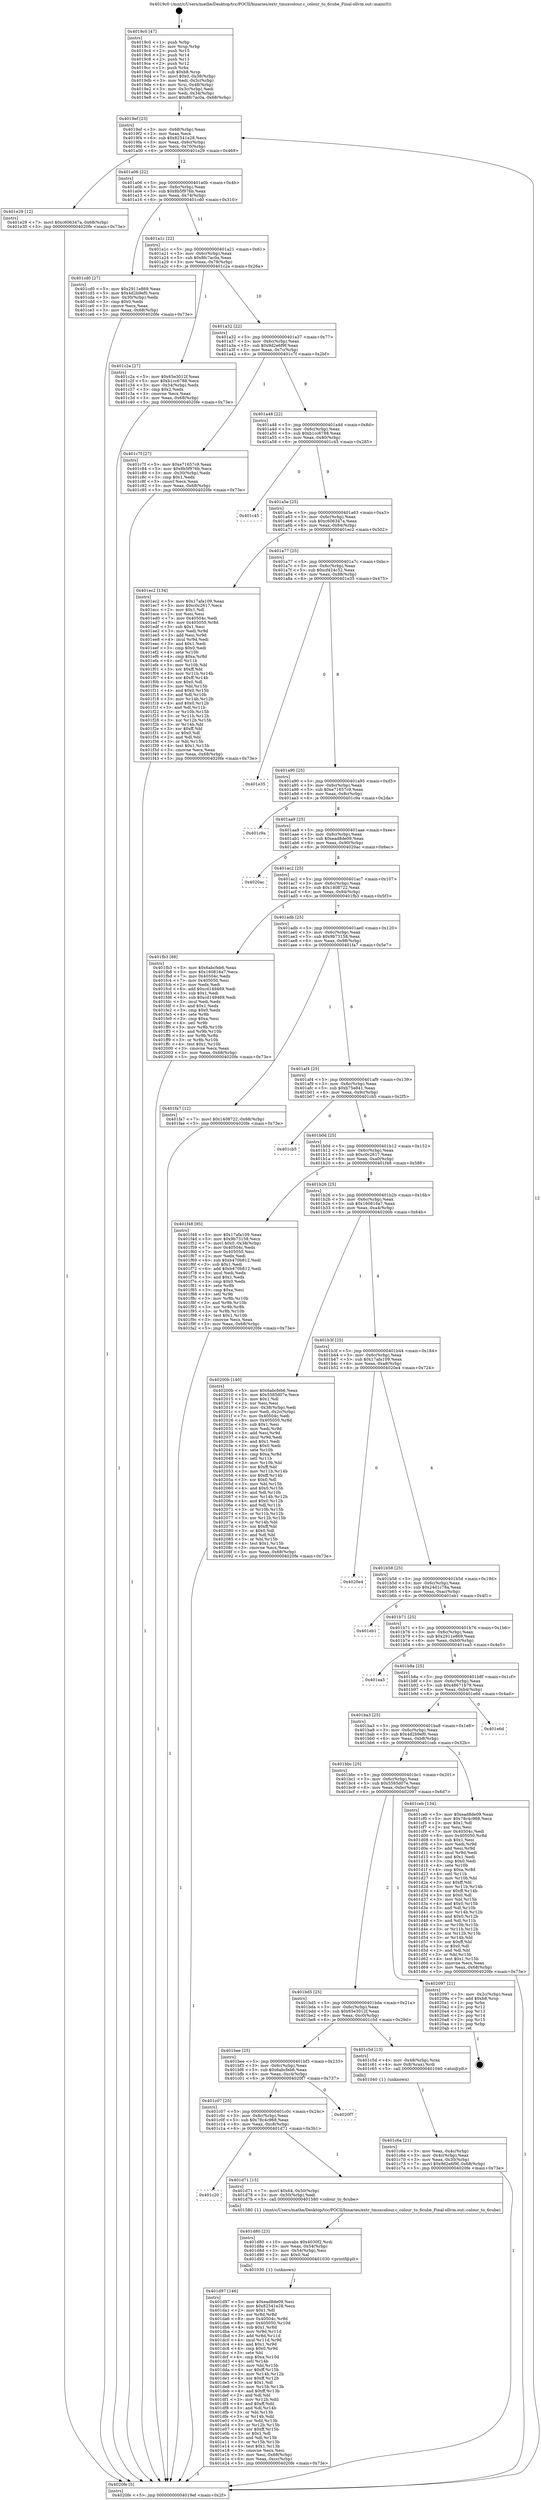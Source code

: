 digraph "0x4019c0" {
  label = "0x4019c0 (/mnt/c/Users/mathe/Desktop/tcc/POCII/binaries/extr_tmuxcolour.c_colour_to_6cube_Final-ollvm.out::main(0))"
  labelloc = "t"
  node[shape=record]

  Entry [label="",width=0.3,height=0.3,shape=circle,fillcolor=black,style=filled]
  "0x4019ef" [label="{
     0x4019ef [23]\l
     | [instrs]\l
     &nbsp;&nbsp;0x4019ef \<+3\>: mov -0x68(%rbp),%eax\l
     &nbsp;&nbsp;0x4019f2 \<+2\>: mov %eax,%ecx\l
     &nbsp;&nbsp;0x4019f4 \<+6\>: sub $0x82541e28,%ecx\l
     &nbsp;&nbsp;0x4019fa \<+3\>: mov %eax,-0x6c(%rbp)\l
     &nbsp;&nbsp;0x4019fd \<+3\>: mov %ecx,-0x70(%rbp)\l
     &nbsp;&nbsp;0x401a00 \<+6\>: je 0000000000401e29 \<main+0x469\>\l
  }"]
  "0x401e29" [label="{
     0x401e29 [12]\l
     | [instrs]\l
     &nbsp;&nbsp;0x401e29 \<+7\>: movl $0xc606347a,-0x68(%rbp)\l
     &nbsp;&nbsp;0x401e30 \<+5\>: jmp 00000000004020fe \<main+0x73e\>\l
  }"]
  "0x401a06" [label="{
     0x401a06 [22]\l
     | [instrs]\l
     &nbsp;&nbsp;0x401a06 \<+5\>: jmp 0000000000401a0b \<main+0x4b\>\l
     &nbsp;&nbsp;0x401a0b \<+3\>: mov -0x6c(%rbp),%eax\l
     &nbsp;&nbsp;0x401a0e \<+5\>: sub $0x8b5f976b,%eax\l
     &nbsp;&nbsp;0x401a13 \<+3\>: mov %eax,-0x74(%rbp)\l
     &nbsp;&nbsp;0x401a16 \<+6\>: je 0000000000401cd0 \<main+0x310\>\l
  }"]
  Exit [label="",width=0.3,height=0.3,shape=circle,fillcolor=black,style=filled,peripheries=2]
  "0x401cd0" [label="{
     0x401cd0 [27]\l
     | [instrs]\l
     &nbsp;&nbsp;0x401cd0 \<+5\>: mov $0x2911e869,%eax\l
     &nbsp;&nbsp;0x401cd5 \<+5\>: mov $0x4d2b9ef0,%ecx\l
     &nbsp;&nbsp;0x401cda \<+3\>: mov -0x30(%rbp),%edx\l
     &nbsp;&nbsp;0x401cdd \<+3\>: cmp $0x0,%edx\l
     &nbsp;&nbsp;0x401ce0 \<+3\>: cmove %ecx,%eax\l
     &nbsp;&nbsp;0x401ce3 \<+3\>: mov %eax,-0x68(%rbp)\l
     &nbsp;&nbsp;0x401ce6 \<+5\>: jmp 00000000004020fe \<main+0x73e\>\l
  }"]
  "0x401a1c" [label="{
     0x401a1c [22]\l
     | [instrs]\l
     &nbsp;&nbsp;0x401a1c \<+5\>: jmp 0000000000401a21 \<main+0x61\>\l
     &nbsp;&nbsp;0x401a21 \<+3\>: mov -0x6c(%rbp),%eax\l
     &nbsp;&nbsp;0x401a24 \<+5\>: sub $0x8fc7ac0a,%eax\l
     &nbsp;&nbsp;0x401a29 \<+3\>: mov %eax,-0x78(%rbp)\l
     &nbsp;&nbsp;0x401a2c \<+6\>: je 0000000000401c2a \<main+0x26a\>\l
  }"]
  "0x401d97" [label="{
     0x401d97 [146]\l
     | [instrs]\l
     &nbsp;&nbsp;0x401d97 \<+5\>: mov $0xead8de09,%esi\l
     &nbsp;&nbsp;0x401d9c \<+5\>: mov $0x82541e28,%ecx\l
     &nbsp;&nbsp;0x401da1 \<+2\>: mov $0x1,%dl\l
     &nbsp;&nbsp;0x401da3 \<+3\>: xor %r8d,%r8d\l
     &nbsp;&nbsp;0x401da6 \<+8\>: mov 0x40504c,%r9d\l
     &nbsp;&nbsp;0x401dae \<+8\>: mov 0x405050,%r10d\l
     &nbsp;&nbsp;0x401db6 \<+4\>: sub $0x1,%r8d\l
     &nbsp;&nbsp;0x401dba \<+3\>: mov %r9d,%r11d\l
     &nbsp;&nbsp;0x401dbd \<+3\>: add %r8d,%r11d\l
     &nbsp;&nbsp;0x401dc0 \<+4\>: imul %r11d,%r9d\l
     &nbsp;&nbsp;0x401dc4 \<+4\>: and $0x1,%r9d\l
     &nbsp;&nbsp;0x401dc8 \<+4\>: cmp $0x0,%r9d\l
     &nbsp;&nbsp;0x401dcc \<+3\>: sete %bl\l
     &nbsp;&nbsp;0x401dcf \<+4\>: cmp $0xa,%r10d\l
     &nbsp;&nbsp;0x401dd3 \<+4\>: setl %r14b\l
     &nbsp;&nbsp;0x401dd7 \<+3\>: mov %bl,%r15b\l
     &nbsp;&nbsp;0x401dda \<+4\>: xor $0xff,%r15b\l
     &nbsp;&nbsp;0x401dde \<+3\>: mov %r14b,%r12b\l
     &nbsp;&nbsp;0x401de1 \<+4\>: xor $0xff,%r12b\l
     &nbsp;&nbsp;0x401de5 \<+3\>: xor $0x1,%dl\l
     &nbsp;&nbsp;0x401de8 \<+3\>: mov %r15b,%r13b\l
     &nbsp;&nbsp;0x401deb \<+4\>: and $0xff,%r13b\l
     &nbsp;&nbsp;0x401def \<+2\>: and %dl,%bl\l
     &nbsp;&nbsp;0x401df1 \<+3\>: mov %r12b,%dil\l
     &nbsp;&nbsp;0x401df4 \<+4\>: and $0xff,%dil\l
     &nbsp;&nbsp;0x401df8 \<+3\>: and %dl,%r14b\l
     &nbsp;&nbsp;0x401dfb \<+3\>: or %bl,%r13b\l
     &nbsp;&nbsp;0x401dfe \<+3\>: or %r14b,%dil\l
     &nbsp;&nbsp;0x401e01 \<+3\>: xor %dil,%r13b\l
     &nbsp;&nbsp;0x401e04 \<+3\>: or %r12b,%r15b\l
     &nbsp;&nbsp;0x401e07 \<+4\>: xor $0xff,%r15b\l
     &nbsp;&nbsp;0x401e0b \<+3\>: or $0x1,%dl\l
     &nbsp;&nbsp;0x401e0e \<+3\>: and %dl,%r15b\l
     &nbsp;&nbsp;0x401e11 \<+3\>: or %r15b,%r13b\l
     &nbsp;&nbsp;0x401e14 \<+4\>: test $0x1,%r13b\l
     &nbsp;&nbsp;0x401e18 \<+3\>: cmovne %ecx,%esi\l
     &nbsp;&nbsp;0x401e1b \<+3\>: mov %esi,-0x68(%rbp)\l
     &nbsp;&nbsp;0x401e1e \<+6\>: mov %eax,-0xcc(%rbp)\l
     &nbsp;&nbsp;0x401e24 \<+5\>: jmp 00000000004020fe \<main+0x73e\>\l
  }"]
  "0x401c2a" [label="{
     0x401c2a [27]\l
     | [instrs]\l
     &nbsp;&nbsp;0x401c2a \<+5\>: mov $0x65e3012f,%eax\l
     &nbsp;&nbsp;0x401c2f \<+5\>: mov $0xb1cc6788,%ecx\l
     &nbsp;&nbsp;0x401c34 \<+3\>: mov -0x34(%rbp),%edx\l
     &nbsp;&nbsp;0x401c37 \<+3\>: cmp $0x2,%edx\l
     &nbsp;&nbsp;0x401c3a \<+3\>: cmovne %ecx,%eax\l
     &nbsp;&nbsp;0x401c3d \<+3\>: mov %eax,-0x68(%rbp)\l
     &nbsp;&nbsp;0x401c40 \<+5\>: jmp 00000000004020fe \<main+0x73e\>\l
  }"]
  "0x401a32" [label="{
     0x401a32 [22]\l
     | [instrs]\l
     &nbsp;&nbsp;0x401a32 \<+5\>: jmp 0000000000401a37 \<main+0x77\>\l
     &nbsp;&nbsp;0x401a37 \<+3\>: mov -0x6c(%rbp),%eax\l
     &nbsp;&nbsp;0x401a3a \<+5\>: sub $0x9d2e6f9f,%eax\l
     &nbsp;&nbsp;0x401a3f \<+3\>: mov %eax,-0x7c(%rbp)\l
     &nbsp;&nbsp;0x401a42 \<+6\>: je 0000000000401c7f \<main+0x2bf\>\l
  }"]
  "0x4020fe" [label="{
     0x4020fe [5]\l
     | [instrs]\l
     &nbsp;&nbsp;0x4020fe \<+5\>: jmp 00000000004019ef \<main+0x2f\>\l
  }"]
  "0x4019c0" [label="{
     0x4019c0 [47]\l
     | [instrs]\l
     &nbsp;&nbsp;0x4019c0 \<+1\>: push %rbp\l
     &nbsp;&nbsp;0x4019c1 \<+3\>: mov %rsp,%rbp\l
     &nbsp;&nbsp;0x4019c4 \<+2\>: push %r15\l
     &nbsp;&nbsp;0x4019c6 \<+2\>: push %r14\l
     &nbsp;&nbsp;0x4019c8 \<+2\>: push %r13\l
     &nbsp;&nbsp;0x4019ca \<+2\>: push %r12\l
     &nbsp;&nbsp;0x4019cc \<+1\>: push %rbx\l
     &nbsp;&nbsp;0x4019cd \<+7\>: sub $0xb8,%rsp\l
     &nbsp;&nbsp;0x4019d4 \<+7\>: movl $0x0,-0x38(%rbp)\l
     &nbsp;&nbsp;0x4019db \<+3\>: mov %edi,-0x3c(%rbp)\l
     &nbsp;&nbsp;0x4019de \<+4\>: mov %rsi,-0x48(%rbp)\l
     &nbsp;&nbsp;0x4019e2 \<+3\>: mov -0x3c(%rbp),%edi\l
     &nbsp;&nbsp;0x4019e5 \<+3\>: mov %edi,-0x34(%rbp)\l
     &nbsp;&nbsp;0x4019e8 \<+7\>: movl $0x8fc7ac0a,-0x68(%rbp)\l
  }"]
  "0x401d80" [label="{
     0x401d80 [23]\l
     | [instrs]\l
     &nbsp;&nbsp;0x401d80 \<+10\>: movabs $0x4030f2,%rdi\l
     &nbsp;&nbsp;0x401d8a \<+3\>: mov %eax,-0x54(%rbp)\l
     &nbsp;&nbsp;0x401d8d \<+3\>: mov -0x54(%rbp),%esi\l
     &nbsp;&nbsp;0x401d90 \<+2\>: mov $0x0,%al\l
     &nbsp;&nbsp;0x401d92 \<+5\>: call 0000000000401030 \<printf@plt\>\l
     | [calls]\l
     &nbsp;&nbsp;0x401030 \{1\} (unknown)\l
  }"]
  "0x401c7f" [label="{
     0x401c7f [27]\l
     | [instrs]\l
     &nbsp;&nbsp;0x401c7f \<+5\>: mov $0xe71657c9,%eax\l
     &nbsp;&nbsp;0x401c84 \<+5\>: mov $0x8b5f976b,%ecx\l
     &nbsp;&nbsp;0x401c89 \<+3\>: mov -0x30(%rbp),%edx\l
     &nbsp;&nbsp;0x401c8c \<+3\>: cmp $0x1,%edx\l
     &nbsp;&nbsp;0x401c8f \<+3\>: cmovl %ecx,%eax\l
     &nbsp;&nbsp;0x401c92 \<+3\>: mov %eax,-0x68(%rbp)\l
     &nbsp;&nbsp;0x401c95 \<+5\>: jmp 00000000004020fe \<main+0x73e\>\l
  }"]
  "0x401a48" [label="{
     0x401a48 [22]\l
     | [instrs]\l
     &nbsp;&nbsp;0x401a48 \<+5\>: jmp 0000000000401a4d \<main+0x8d\>\l
     &nbsp;&nbsp;0x401a4d \<+3\>: mov -0x6c(%rbp),%eax\l
     &nbsp;&nbsp;0x401a50 \<+5\>: sub $0xb1cc6788,%eax\l
     &nbsp;&nbsp;0x401a55 \<+3\>: mov %eax,-0x80(%rbp)\l
     &nbsp;&nbsp;0x401a58 \<+6\>: je 0000000000401c45 \<main+0x285\>\l
  }"]
  "0x401c20" [label="{
     0x401c20\l
  }", style=dashed]
  "0x401c45" [label="{
     0x401c45\l
  }", style=dashed]
  "0x401a5e" [label="{
     0x401a5e [25]\l
     | [instrs]\l
     &nbsp;&nbsp;0x401a5e \<+5\>: jmp 0000000000401a63 \<main+0xa3\>\l
     &nbsp;&nbsp;0x401a63 \<+3\>: mov -0x6c(%rbp),%eax\l
     &nbsp;&nbsp;0x401a66 \<+5\>: sub $0xc606347a,%eax\l
     &nbsp;&nbsp;0x401a6b \<+6\>: mov %eax,-0x84(%rbp)\l
     &nbsp;&nbsp;0x401a71 \<+6\>: je 0000000000401ec2 \<main+0x502\>\l
  }"]
  "0x401d71" [label="{
     0x401d71 [15]\l
     | [instrs]\l
     &nbsp;&nbsp;0x401d71 \<+7\>: movl $0x64,-0x50(%rbp)\l
     &nbsp;&nbsp;0x401d78 \<+3\>: mov -0x50(%rbp),%edi\l
     &nbsp;&nbsp;0x401d7b \<+5\>: call 0000000000401580 \<colour_to_6cube\>\l
     | [calls]\l
     &nbsp;&nbsp;0x401580 \{1\} (/mnt/c/Users/mathe/Desktop/tcc/POCII/binaries/extr_tmuxcolour.c_colour_to_6cube_Final-ollvm.out::colour_to_6cube)\l
  }"]
  "0x401ec2" [label="{
     0x401ec2 [134]\l
     | [instrs]\l
     &nbsp;&nbsp;0x401ec2 \<+5\>: mov $0x17afa109,%eax\l
     &nbsp;&nbsp;0x401ec7 \<+5\>: mov $0xc0c2617,%ecx\l
     &nbsp;&nbsp;0x401ecc \<+2\>: mov $0x1,%dl\l
     &nbsp;&nbsp;0x401ece \<+2\>: xor %esi,%esi\l
     &nbsp;&nbsp;0x401ed0 \<+7\>: mov 0x40504c,%edi\l
     &nbsp;&nbsp;0x401ed7 \<+8\>: mov 0x405050,%r8d\l
     &nbsp;&nbsp;0x401edf \<+3\>: sub $0x1,%esi\l
     &nbsp;&nbsp;0x401ee2 \<+3\>: mov %edi,%r9d\l
     &nbsp;&nbsp;0x401ee5 \<+3\>: add %esi,%r9d\l
     &nbsp;&nbsp;0x401ee8 \<+4\>: imul %r9d,%edi\l
     &nbsp;&nbsp;0x401eec \<+3\>: and $0x1,%edi\l
     &nbsp;&nbsp;0x401eef \<+3\>: cmp $0x0,%edi\l
     &nbsp;&nbsp;0x401ef2 \<+4\>: sete %r10b\l
     &nbsp;&nbsp;0x401ef6 \<+4\>: cmp $0xa,%r8d\l
     &nbsp;&nbsp;0x401efa \<+4\>: setl %r11b\l
     &nbsp;&nbsp;0x401efe \<+3\>: mov %r10b,%bl\l
     &nbsp;&nbsp;0x401f01 \<+3\>: xor $0xff,%bl\l
     &nbsp;&nbsp;0x401f04 \<+3\>: mov %r11b,%r14b\l
     &nbsp;&nbsp;0x401f07 \<+4\>: xor $0xff,%r14b\l
     &nbsp;&nbsp;0x401f0b \<+3\>: xor $0x0,%dl\l
     &nbsp;&nbsp;0x401f0e \<+3\>: mov %bl,%r15b\l
     &nbsp;&nbsp;0x401f11 \<+4\>: and $0x0,%r15b\l
     &nbsp;&nbsp;0x401f15 \<+3\>: and %dl,%r10b\l
     &nbsp;&nbsp;0x401f18 \<+3\>: mov %r14b,%r12b\l
     &nbsp;&nbsp;0x401f1b \<+4\>: and $0x0,%r12b\l
     &nbsp;&nbsp;0x401f1f \<+3\>: and %dl,%r11b\l
     &nbsp;&nbsp;0x401f22 \<+3\>: or %r10b,%r15b\l
     &nbsp;&nbsp;0x401f25 \<+3\>: or %r11b,%r12b\l
     &nbsp;&nbsp;0x401f28 \<+3\>: xor %r12b,%r15b\l
     &nbsp;&nbsp;0x401f2b \<+3\>: or %r14b,%bl\l
     &nbsp;&nbsp;0x401f2e \<+3\>: xor $0xff,%bl\l
     &nbsp;&nbsp;0x401f31 \<+3\>: or $0x0,%dl\l
     &nbsp;&nbsp;0x401f34 \<+2\>: and %dl,%bl\l
     &nbsp;&nbsp;0x401f36 \<+3\>: or %bl,%r15b\l
     &nbsp;&nbsp;0x401f39 \<+4\>: test $0x1,%r15b\l
     &nbsp;&nbsp;0x401f3d \<+3\>: cmovne %ecx,%eax\l
     &nbsp;&nbsp;0x401f40 \<+3\>: mov %eax,-0x68(%rbp)\l
     &nbsp;&nbsp;0x401f43 \<+5\>: jmp 00000000004020fe \<main+0x73e\>\l
  }"]
  "0x401a77" [label="{
     0x401a77 [25]\l
     | [instrs]\l
     &nbsp;&nbsp;0x401a77 \<+5\>: jmp 0000000000401a7c \<main+0xbc\>\l
     &nbsp;&nbsp;0x401a7c \<+3\>: mov -0x6c(%rbp),%eax\l
     &nbsp;&nbsp;0x401a7f \<+5\>: sub $0xcf424c52,%eax\l
     &nbsp;&nbsp;0x401a84 \<+6\>: mov %eax,-0x88(%rbp)\l
     &nbsp;&nbsp;0x401a8a \<+6\>: je 0000000000401e35 \<main+0x475\>\l
  }"]
  "0x401c07" [label="{
     0x401c07 [25]\l
     | [instrs]\l
     &nbsp;&nbsp;0x401c07 \<+5\>: jmp 0000000000401c0c \<main+0x24c\>\l
     &nbsp;&nbsp;0x401c0c \<+3\>: mov -0x6c(%rbp),%eax\l
     &nbsp;&nbsp;0x401c0f \<+5\>: sub $0x78c4c968,%eax\l
     &nbsp;&nbsp;0x401c14 \<+6\>: mov %eax,-0xc8(%rbp)\l
     &nbsp;&nbsp;0x401c1a \<+6\>: je 0000000000401d71 \<main+0x3b1\>\l
  }"]
  "0x401e35" [label="{
     0x401e35\l
  }", style=dashed]
  "0x401a90" [label="{
     0x401a90 [25]\l
     | [instrs]\l
     &nbsp;&nbsp;0x401a90 \<+5\>: jmp 0000000000401a95 \<main+0xd5\>\l
     &nbsp;&nbsp;0x401a95 \<+3\>: mov -0x6c(%rbp),%eax\l
     &nbsp;&nbsp;0x401a98 \<+5\>: sub $0xe71657c9,%eax\l
     &nbsp;&nbsp;0x401a9d \<+6\>: mov %eax,-0x8c(%rbp)\l
     &nbsp;&nbsp;0x401aa3 \<+6\>: je 0000000000401c9a \<main+0x2da\>\l
  }"]
  "0x4020f7" [label="{
     0x4020f7\l
  }", style=dashed]
  "0x401c9a" [label="{
     0x401c9a\l
  }", style=dashed]
  "0x401aa9" [label="{
     0x401aa9 [25]\l
     | [instrs]\l
     &nbsp;&nbsp;0x401aa9 \<+5\>: jmp 0000000000401aae \<main+0xee\>\l
     &nbsp;&nbsp;0x401aae \<+3\>: mov -0x6c(%rbp),%eax\l
     &nbsp;&nbsp;0x401ab1 \<+5\>: sub $0xead8de09,%eax\l
     &nbsp;&nbsp;0x401ab6 \<+6\>: mov %eax,-0x90(%rbp)\l
     &nbsp;&nbsp;0x401abc \<+6\>: je 00000000004020ac \<main+0x6ec\>\l
  }"]
  "0x401c6a" [label="{
     0x401c6a [21]\l
     | [instrs]\l
     &nbsp;&nbsp;0x401c6a \<+3\>: mov %eax,-0x4c(%rbp)\l
     &nbsp;&nbsp;0x401c6d \<+3\>: mov -0x4c(%rbp),%eax\l
     &nbsp;&nbsp;0x401c70 \<+3\>: mov %eax,-0x30(%rbp)\l
     &nbsp;&nbsp;0x401c73 \<+7\>: movl $0x9d2e6f9f,-0x68(%rbp)\l
     &nbsp;&nbsp;0x401c7a \<+5\>: jmp 00000000004020fe \<main+0x73e\>\l
  }"]
  "0x4020ac" [label="{
     0x4020ac\l
  }", style=dashed]
  "0x401ac2" [label="{
     0x401ac2 [25]\l
     | [instrs]\l
     &nbsp;&nbsp;0x401ac2 \<+5\>: jmp 0000000000401ac7 \<main+0x107\>\l
     &nbsp;&nbsp;0x401ac7 \<+3\>: mov -0x6c(%rbp),%eax\l
     &nbsp;&nbsp;0x401aca \<+5\>: sub $0x1408722,%eax\l
     &nbsp;&nbsp;0x401acf \<+6\>: mov %eax,-0x94(%rbp)\l
     &nbsp;&nbsp;0x401ad5 \<+6\>: je 0000000000401fb3 \<main+0x5f3\>\l
  }"]
  "0x401bee" [label="{
     0x401bee [25]\l
     | [instrs]\l
     &nbsp;&nbsp;0x401bee \<+5\>: jmp 0000000000401bf3 \<main+0x233\>\l
     &nbsp;&nbsp;0x401bf3 \<+3\>: mov -0x6c(%rbp),%eax\l
     &nbsp;&nbsp;0x401bf6 \<+5\>: sub $0x6abcfeb6,%eax\l
     &nbsp;&nbsp;0x401bfb \<+6\>: mov %eax,-0xc4(%rbp)\l
     &nbsp;&nbsp;0x401c01 \<+6\>: je 00000000004020f7 \<main+0x737\>\l
  }"]
  "0x401fb3" [label="{
     0x401fb3 [88]\l
     | [instrs]\l
     &nbsp;&nbsp;0x401fb3 \<+5\>: mov $0x6abcfeb6,%eax\l
     &nbsp;&nbsp;0x401fb8 \<+5\>: mov $0x160816a7,%ecx\l
     &nbsp;&nbsp;0x401fbd \<+7\>: mov 0x40504c,%edx\l
     &nbsp;&nbsp;0x401fc4 \<+7\>: mov 0x405050,%esi\l
     &nbsp;&nbsp;0x401fcb \<+2\>: mov %edx,%edi\l
     &nbsp;&nbsp;0x401fcd \<+6\>: add $0xcd149469,%edi\l
     &nbsp;&nbsp;0x401fd3 \<+3\>: sub $0x1,%edi\l
     &nbsp;&nbsp;0x401fd6 \<+6\>: sub $0xcd149469,%edi\l
     &nbsp;&nbsp;0x401fdc \<+3\>: imul %edi,%edx\l
     &nbsp;&nbsp;0x401fdf \<+3\>: and $0x1,%edx\l
     &nbsp;&nbsp;0x401fe2 \<+3\>: cmp $0x0,%edx\l
     &nbsp;&nbsp;0x401fe5 \<+4\>: sete %r8b\l
     &nbsp;&nbsp;0x401fe9 \<+3\>: cmp $0xa,%esi\l
     &nbsp;&nbsp;0x401fec \<+4\>: setl %r9b\l
     &nbsp;&nbsp;0x401ff0 \<+3\>: mov %r8b,%r10b\l
     &nbsp;&nbsp;0x401ff3 \<+3\>: and %r9b,%r10b\l
     &nbsp;&nbsp;0x401ff6 \<+3\>: xor %r9b,%r8b\l
     &nbsp;&nbsp;0x401ff9 \<+3\>: or %r8b,%r10b\l
     &nbsp;&nbsp;0x401ffc \<+4\>: test $0x1,%r10b\l
     &nbsp;&nbsp;0x402000 \<+3\>: cmovne %ecx,%eax\l
     &nbsp;&nbsp;0x402003 \<+3\>: mov %eax,-0x68(%rbp)\l
     &nbsp;&nbsp;0x402006 \<+5\>: jmp 00000000004020fe \<main+0x73e\>\l
  }"]
  "0x401adb" [label="{
     0x401adb [25]\l
     | [instrs]\l
     &nbsp;&nbsp;0x401adb \<+5\>: jmp 0000000000401ae0 \<main+0x120\>\l
     &nbsp;&nbsp;0x401ae0 \<+3\>: mov -0x6c(%rbp),%eax\l
     &nbsp;&nbsp;0x401ae3 \<+5\>: sub $0x9b73158,%eax\l
     &nbsp;&nbsp;0x401ae8 \<+6\>: mov %eax,-0x98(%rbp)\l
     &nbsp;&nbsp;0x401aee \<+6\>: je 0000000000401fa7 \<main+0x5e7\>\l
  }"]
  "0x401c5d" [label="{
     0x401c5d [13]\l
     | [instrs]\l
     &nbsp;&nbsp;0x401c5d \<+4\>: mov -0x48(%rbp),%rax\l
     &nbsp;&nbsp;0x401c61 \<+4\>: mov 0x8(%rax),%rdi\l
     &nbsp;&nbsp;0x401c65 \<+5\>: call 0000000000401040 \<atoi@plt\>\l
     | [calls]\l
     &nbsp;&nbsp;0x401040 \{1\} (unknown)\l
  }"]
  "0x401fa7" [label="{
     0x401fa7 [12]\l
     | [instrs]\l
     &nbsp;&nbsp;0x401fa7 \<+7\>: movl $0x1408722,-0x68(%rbp)\l
     &nbsp;&nbsp;0x401fae \<+5\>: jmp 00000000004020fe \<main+0x73e\>\l
  }"]
  "0x401af4" [label="{
     0x401af4 [25]\l
     | [instrs]\l
     &nbsp;&nbsp;0x401af4 \<+5\>: jmp 0000000000401af9 \<main+0x139\>\l
     &nbsp;&nbsp;0x401af9 \<+3\>: mov -0x6c(%rbp),%eax\l
     &nbsp;&nbsp;0x401afc \<+5\>: sub $0xb75e841,%eax\l
     &nbsp;&nbsp;0x401b01 \<+6\>: mov %eax,-0x9c(%rbp)\l
     &nbsp;&nbsp;0x401b07 \<+6\>: je 0000000000401cb5 \<main+0x2f5\>\l
  }"]
  "0x401bd5" [label="{
     0x401bd5 [25]\l
     | [instrs]\l
     &nbsp;&nbsp;0x401bd5 \<+5\>: jmp 0000000000401bda \<main+0x21a\>\l
     &nbsp;&nbsp;0x401bda \<+3\>: mov -0x6c(%rbp),%eax\l
     &nbsp;&nbsp;0x401bdd \<+5\>: sub $0x65e3012f,%eax\l
     &nbsp;&nbsp;0x401be2 \<+6\>: mov %eax,-0xc0(%rbp)\l
     &nbsp;&nbsp;0x401be8 \<+6\>: je 0000000000401c5d \<main+0x29d\>\l
  }"]
  "0x401cb5" [label="{
     0x401cb5\l
  }", style=dashed]
  "0x401b0d" [label="{
     0x401b0d [25]\l
     | [instrs]\l
     &nbsp;&nbsp;0x401b0d \<+5\>: jmp 0000000000401b12 \<main+0x152\>\l
     &nbsp;&nbsp;0x401b12 \<+3\>: mov -0x6c(%rbp),%eax\l
     &nbsp;&nbsp;0x401b15 \<+5\>: sub $0xc0c2617,%eax\l
     &nbsp;&nbsp;0x401b1a \<+6\>: mov %eax,-0xa0(%rbp)\l
     &nbsp;&nbsp;0x401b20 \<+6\>: je 0000000000401f48 \<main+0x588\>\l
  }"]
  "0x402097" [label="{
     0x402097 [21]\l
     | [instrs]\l
     &nbsp;&nbsp;0x402097 \<+3\>: mov -0x2c(%rbp),%eax\l
     &nbsp;&nbsp;0x40209a \<+7\>: add $0xb8,%rsp\l
     &nbsp;&nbsp;0x4020a1 \<+1\>: pop %rbx\l
     &nbsp;&nbsp;0x4020a2 \<+2\>: pop %r12\l
     &nbsp;&nbsp;0x4020a4 \<+2\>: pop %r13\l
     &nbsp;&nbsp;0x4020a6 \<+2\>: pop %r14\l
     &nbsp;&nbsp;0x4020a8 \<+2\>: pop %r15\l
     &nbsp;&nbsp;0x4020aa \<+1\>: pop %rbp\l
     &nbsp;&nbsp;0x4020ab \<+1\>: ret\l
  }"]
  "0x401f48" [label="{
     0x401f48 [95]\l
     | [instrs]\l
     &nbsp;&nbsp;0x401f48 \<+5\>: mov $0x17afa109,%eax\l
     &nbsp;&nbsp;0x401f4d \<+5\>: mov $0x9b73158,%ecx\l
     &nbsp;&nbsp;0x401f52 \<+7\>: movl $0x0,-0x38(%rbp)\l
     &nbsp;&nbsp;0x401f59 \<+7\>: mov 0x40504c,%edx\l
     &nbsp;&nbsp;0x401f60 \<+7\>: mov 0x405050,%esi\l
     &nbsp;&nbsp;0x401f67 \<+2\>: mov %edx,%edi\l
     &nbsp;&nbsp;0x401f69 \<+6\>: sub $0xb470b812,%edi\l
     &nbsp;&nbsp;0x401f6f \<+3\>: sub $0x1,%edi\l
     &nbsp;&nbsp;0x401f72 \<+6\>: add $0xb470b812,%edi\l
     &nbsp;&nbsp;0x401f78 \<+3\>: imul %edi,%edx\l
     &nbsp;&nbsp;0x401f7b \<+3\>: and $0x1,%edx\l
     &nbsp;&nbsp;0x401f7e \<+3\>: cmp $0x0,%edx\l
     &nbsp;&nbsp;0x401f81 \<+4\>: sete %r8b\l
     &nbsp;&nbsp;0x401f85 \<+3\>: cmp $0xa,%esi\l
     &nbsp;&nbsp;0x401f88 \<+4\>: setl %r9b\l
     &nbsp;&nbsp;0x401f8c \<+3\>: mov %r8b,%r10b\l
     &nbsp;&nbsp;0x401f8f \<+3\>: and %r9b,%r10b\l
     &nbsp;&nbsp;0x401f92 \<+3\>: xor %r9b,%r8b\l
     &nbsp;&nbsp;0x401f95 \<+3\>: or %r8b,%r10b\l
     &nbsp;&nbsp;0x401f98 \<+4\>: test $0x1,%r10b\l
     &nbsp;&nbsp;0x401f9c \<+3\>: cmovne %ecx,%eax\l
     &nbsp;&nbsp;0x401f9f \<+3\>: mov %eax,-0x68(%rbp)\l
     &nbsp;&nbsp;0x401fa2 \<+5\>: jmp 00000000004020fe \<main+0x73e\>\l
  }"]
  "0x401b26" [label="{
     0x401b26 [25]\l
     | [instrs]\l
     &nbsp;&nbsp;0x401b26 \<+5\>: jmp 0000000000401b2b \<main+0x16b\>\l
     &nbsp;&nbsp;0x401b2b \<+3\>: mov -0x6c(%rbp),%eax\l
     &nbsp;&nbsp;0x401b2e \<+5\>: sub $0x160816a7,%eax\l
     &nbsp;&nbsp;0x401b33 \<+6\>: mov %eax,-0xa4(%rbp)\l
     &nbsp;&nbsp;0x401b39 \<+6\>: je 000000000040200b \<main+0x64b\>\l
  }"]
  "0x401bbc" [label="{
     0x401bbc [25]\l
     | [instrs]\l
     &nbsp;&nbsp;0x401bbc \<+5\>: jmp 0000000000401bc1 \<main+0x201\>\l
     &nbsp;&nbsp;0x401bc1 \<+3\>: mov -0x6c(%rbp),%eax\l
     &nbsp;&nbsp;0x401bc4 \<+5\>: sub $0x5585d07e,%eax\l
     &nbsp;&nbsp;0x401bc9 \<+6\>: mov %eax,-0xbc(%rbp)\l
     &nbsp;&nbsp;0x401bcf \<+6\>: je 0000000000402097 \<main+0x6d7\>\l
  }"]
  "0x40200b" [label="{
     0x40200b [140]\l
     | [instrs]\l
     &nbsp;&nbsp;0x40200b \<+5\>: mov $0x6abcfeb6,%eax\l
     &nbsp;&nbsp;0x402010 \<+5\>: mov $0x5585d07e,%ecx\l
     &nbsp;&nbsp;0x402015 \<+2\>: mov $0x1,%dl\l
     &nbsp;&nbsp;0x402017 \<+2\>: xor %esi,%esi\l
     &nbsp;&nbsp;0x402019 \<+3\>: mov -0x38(%rbp),%edi\l
     &nbsp;&nbsp;0x40201c \<+3\>: mov %edi,-0x2c(%rbp)\l
     &nbsp;&nbsp;0x40201f \<+7\>: mov 0x40504c,%edi\l
     &nbsp;&nbsp;0x402026 \<+8\>: mov 0x405050,%r8d\l
     &nbsp;&nbsp;0x40202e \<+3\>: sub $0x1,%esi\l
     &nbsp;&nbsp;0x402031 \<+3\>: mov %edi,%r9d\l
     &nbsp;&nbsp;0x402034 \<+3\>: add %esi,%r9d\l
     &nbsp;&nbsp;0x402037 \<+4\>: imul %r9d,%edi\l
     &nbsp;&nbsp;0x40203b \<+3\>: and $0x1,%edi\l
     &nbsp;&nbsp;0x40203e \<+3\>: cmp $0x0,%edi\l
     &nbsp;&nbsp;0x402041 \<+4\>: sete %r10b\l
     &nbsp;&nbsp;0x402045 \<+4\>: cmp $0xa,%r8d\l
     &nbsp;&nbsp;0x402049 \<+4\>: setl %r11b\l
     &nbsp;&nbsp;0x40204d \<+3\>: mov %r10b,%bl\l
     &nbsp;&nbsp;0x402050 \<+3\>: xor $0xff,%bl\l
     &nbsp;&nbsp;0x402053 \<+3\>: mov %r11b,%r14b\l
     &nbsp;&nbsp;0x402056 \<+4\>: xor $0xff,%r14b\l
     &nbsp;&nbsp;0x40205a \<+3\>: xor $0x0,%dl\l
     &nbsp;&nbsp;0x40205d \<+3\>: mov %bl,%r15b\l
     &nbsp;&nbsp;0x402060 \<+4\>: and $0x0,%r15b\l
     &nbsp;&nbsp;0x402064 \<+3\>: and %dl,%r10b\l
     &nbsp;&nbsp;0x402067 \<+3\>: mov %r14b,%r12b\l
     &nbsp;&nbsp;0x40206a \<+4\>: and $0x0,%r12b\l
     &nbsp;&nbsp;0x40206e \<+3\>: and %dl,%r11b\l
     &nbsp;&nbsp;0x402071 \<+3\>: or %r10b,%r15b\l
     &nbsp;&nbsp;0x402074 \<+3\>: or %r11b,%r12b\l
     &nbsp;&nbsp;0x402077 \<+3\>: xor %r12b,%r15b\l
     &nbsp;&nbsp;0x40207a \<+3\>: or %r14b,%bl\l
     &nbsp;&nbsp;0x40207d \<+3\>: xor $0xff,%bl\l
     &nbsp;&nbsp;0x402080 \<+3\>: or $0x0,%dl\l
     &nbsp;&nbsp;0x402083 \<+2\>: and %dl,%bl\l
     &nbsp;&nbsp;0x402085 \<+3\>: or %bl,%r15b\l
     &nbsp;&nbsp;0x402088 \<+4\>: test $0x1,%r15b\l
     &nbsp;&nbsp;0x40208c \<+3\>: cmovne %ecx,%eax\l
     &nbsp;&nbsp;0x40208f \<+3\>: mov %eax,-0x68(%rbp)\l
     &nbsp;&nbsp;0x402092 \<+5\>: jmp 00000000004020fe \<main+0x73e\>\l
  }"]
  "0x401b3f" [label="{
     0x401b3f [25]\l
     | [instrs]\l
     &nbsp;&nbsp;0x401b3f \<+5\>: jmp 0000000000401b44 \<main+0x184\>\l
     &nbsp;&nbsp;0x401b44 \<+3\>: mov -0x6c(%rbp),%eax\l
     &nbsp;&nbsp;0x401b47 \<+5\>: sub $0x17afa109,%eax\l
     &nbsp;&nbsp;0x401b4c \<+6\>: mov %eax,-0xa8(%rbp)\l
     &nbsp;&nbsp;0x401b52 \<+6\>: je 00000000004020e4 \<main+0x724\>\l
  }"]
  "0x401ceb" [label="{
     0x401ceb [134]\l
     | [instrs]\l
     &nbsp;&nbsp;0x401ceb \<+5\>: mov $0xead8de09,%eax\l
     &nbsp;&nbsp;0x401cf0 \<+5\>: mov $0x78c4c968,%ecx\l
     &nbsp;&nbsp;0x401cf5 \<+2\>: mov $0x1,%dl\l
     &nbsp;&nbsp;0x401cf7 \<+2\>: xor %esi,%esi\l
     &nbsp;&nbsp;0x401cf9 \<+7\>: mov 0x40504c,%edi\l
     &nbsp;&nbsp;0x401d00 \<+8\>: mov 0x405050,%r8d\l
     &nbsp;&nbsp;0x401d08 \<+3\>: sub $0x1,%esi\l
     &nbsp;&nbsp;0x401d0b \<+3\>: mov %edi,%r9d\l
     &nbsp;&nbsp;0x401d0e \<+3\>: add %esi,%r9d\l
     &nbsp;&nbsp;0x401d11 \<+4\>: imul %r9d,%edi\l
     &nbsp;&nbsp;0x401d15 \<+3\>: and $0x1,%edi\l
     &nbsp;&nbsp;0x401d18 \<+3\>: cmp $0x0,%edi\l
     &nbsp;&nbsp;0x401d1b \<+4\>: sete %r10b\l
     &nbsp;&nbsp;0x401d1f \<+4\>: cmp $0xa,%r8d\l
     &nbsp;&nbsp;0x401d23 \<+4\>: setl %r11b\l
     &nbsp;&nbsp;0x401d27 \<+3\>: mov %r10b,%bl\l
     &nbsp;&nbsp;0x401d2a \<+3\>: xor $0xff,%bl\l
     &nbsp;&nbsp;0x401d2d \<+3\>: mov %r11b,%r14b\l
     &nbsp;&nbsp;0x401d30 \<+4\>: xor $0xff,%r14b\l
     &nbsp;&nbsp;0x401d34 \<+3\>: xor $0x0,%dl\l
     &nbsp;&nbsp;0x401d37 \<+3\>: mov %bl,%r15b\l
     &nbsp;&nbsp;0x401d3a \<+4\>: and $0x0,%r15b\l
     &nbsp;&nbsp;0x401d3e \<+3\>: and %dl,%r10b\l
     &nbsp;&nbsp;0x401d41 \<+3\>: mov %r14b,%r12b\l
     &nbsp;&nbsp;0x401d44 \<+4\>: and $0x0,%r12b\l
     &nbsp;&nbsp;0x401d48 \<+3\>: and %dl,%r11b\l
     &nbsp;&nbsp;0x401d4b \<+3\>: or %r10b,%r15b\l
     &nbsp;&nbsp;0x401d4e \<+3\>: or %r11b,%r12b\l
     &nbsp;&nbsp;0x401d51 \<+3\>: xor %r12b,%r15b\l
     &nbsp;&nbsp;0x401d54 \<+3\>: or %r14b,%bl\l
     &nbsp;&nbsp;0x401d57 \<+3\>: xor $0xff,%bl\l
     &nbsp;&nbsp;0x401d5a \<+3\>: or $0x0,%dl\l
     &nbsp;&nbsp;0x401d5d \<+2\>: and %dl,%bl\l
     &nbsp;&nbsp;0x401d5f \<+3\>: or %bl,%r15b\l
     &nbsp;&nbsp;0x401d62 \<+4\>: test $0x1,%r15b\l
     &nbsp;&nbsp;0x401d66 \<+3\>: cmovne %ecx,%eax\l
     &nbsp;&nbsp;0x401d69 \<+3\>: mov %eax,-0x68(%rbp)\l
     &nbsp;&nbsp;0x401d6c \<+5\>: jmp 00000000004020fe \<main+0x73e\>\l
  }"]
  "0x4020e4" [label="{
     0x4020e4\l
  }", style=dashed]
  "0x401b58" [label="{
     0x401b58 [25]\l
     | [instrs]\l
     &nbsp;&nbsp;0x401b58 \<+5\>: jmp 0000000000401b5d \<main+0x19d\>\l
     &nbsp;&nbsp;0x401b5d \<+3\>: mov -0x6c(%rbp),%eax\l
     &nbsp;&nbsp;0x401b60 \<+5\>: sub $0x24d1c78a,%eax\l
     &nbsp;&nbsp;0x401b65 \<+6\>: mov %eax,-0xac(%rbp)\l
     &nbsp;&nbsp;0x401b6b \<+6\>: je 0000000000401eb1 \<main+0x4f1\>\l
  }"]
  "0x401ba3" [label="{
     0x401ba3 [25]\l
     | [instrs]\l
     &nbsp;&nbsp;0x401ba3 \<+5\>: jmp 0000000000401ba8 \<main+0x1e8\>\l
     &nbsp;&nbsp;0x401ba8 \<+3\>: mov -0x6c(%rbp),%eax\l
     &nbsp;&nbsp;0x401bab \<+5\>: sub $0x4d2b9ef0,%eax\l
     &nbsp;&nbsp;0x401bb0 \<+6\>: mov %eax,-0xb8(%rbp)\l
     &nbsp;&nbsp;0x401bb6 \<+6\>: je 0000000000401ceb \<main+0x32b\>\l
  }"]
  "0x401eb1" [label="{
     0x401eb1\l
  }", style=dashed]
  "0x401b71" [label="{
     0x401b71 [25]\l
     | [instrs]\l
     &nbsp;&nbsp;0x401b71 \<+5\>: jmp 0000000000401b76 \<main+0x1b6\>\l
     &nbsp;&nbsp;0x401b76 \<+3\>: mov -0x6c(%rbp),%eax\l
     &nbsp;&nbsp;0x401b79 \<+5\>: sub $0x2911e869,%eax\l
     &nbsp;&nbsp;0x401b7e \<+6\>: mov %eax,-0xb0(%rbp)\l
     &nbsp;&nbsp;0x401b84 \<+6\>: je 0000000000401ea5 \<main+0x4e5\>\l
  }"]
  "0x401e6d" [label="{
     0x401e6d\l
  }", style=dashed]
  "0x401ea5" [label="{
     0x401ea5\l
  }", style=dashed]
  "0x401b8a" [label="{
     0x401b8a [25]\l
     | [instrs]\l
     &nbsp;&nbsp;0x401b8a \<+5\>: jmp 0000000000401b8f \<main+0x1cf\>\l
     &nbsp;&nbsp;0x401b8f \<+3\>: mov -0x6c(%rbp),%eax\l
     &nbsp;&nbsp;0x401b92 \<+5\>: sub $0x48671b79,%eax\l
     &nbsp;&nbsp;0x401b97 \<+6\>: mov %eax,-0xb4(%rbp)\l
     &nbsp;&nbsp;0x401b9d \<+6\>: je 0000000000401e6d \<main+0x4ad\>\l
  }"]
  Entry -> "0x4019c0" [label=" 1"]
  "0x4019ef" -> "0x401e29" [label=" 1"]
  "0x4019ef" -> "0x401a06" [label=" 12"]
  "0x402097" -> Exit [label=" 1"]
  "0x401a06" -> "0x401cd0" [label=" 1"]
  "0x401a06" -> "0x401a1c" [label=" 11"]
  "0x40200b" -> "0x4020fe" [label=" 1"]
  "0x401a1c" -> "0x401c2a" [label=" 1"]
  "0x401a1c" -> "0x401a32" [label=" 10"]
  "0x401c2a" -> "0x4020fe" [label=" 1"]
  "0x4019c0" -> "0x4019ef" [label=" 1"]
  "0x4020fe" -> "0x4019ef" [label=" 12"]
  "0x401fb3" -> "0x4020fe" [label=" 1"]
  "0x401a32" -> "0x401c7f" [label=" 1"]
  "0x401a32" -> "0x401a48" [label=" 9"]
  "0x401fa7" -> "0x4020fe" [label=" 1"]
  "0x401a48" -> "0x401c45" [label=" 0"]
  "0x401a48" -> "0x401a5e" [label=" 9"]
  "0x401f48" -> "0x4020fe" [label=" 1"]
  "0x401a5e" -> "0x401ec2" [label=" 1"]
  "0x401a5e" -> "0x401a77" [label=" 8"]
  "0x401ec2" -> "0x4020fe" [label=" 1"]
  "0x401a77" -> "0x401e35" [label=" 0"]
  "0x401a77" -> "0x401a90" [label=" 8"]
  "0x401d97" -> "0x4020fe" [label=" 1"]
  "0x401a90" -> "0x401c9a" [label=" 0"]
  "0x401a90" -> "0x401aa9" [label=" 8"]
  "0x401d80" -> "0x401d97" [label=" 1"]
  "0x401aa9" -> "0x4020ac" [label=" 0"]
  "0x401aa9" -> "0x401ac2" [label=" 8"]
  "0x401c07" -> "0x401c20" [label=" 0"]
  "0x401ac2" -> "0x401fb3" [label=" 1"]
  "0x401ac2" -> "0x401adb" [label=" 7"]
  "0x401c07" -> "0x401d71" [label=" 1"]
  "0x401adb" -> "0x401fa7" [label=" 1"]
  "0x401adb" -> "0x401af4" [label=" 6"]
  "0x401e29" -> "0x4020fe" [label=" 1"]
  "0x401af4" -> "0x401cb5" [label=" 0"]
  "0x401af4" -> "0x401b0d" [label=" 6"]
  "0x401bee" -> "0x4020f7" [label=" 0"]
  "0x401b0d" -> "0x401f48" [label=" 1"]
  "0x401b0d" -> "0x401b26" [label=" 5"]
  "0x401d71" -> "0x401d80" [label=" 1"]
  "0x401b26" -> "0x40200b" [label=" 1"]
  "0x401b26" -> "0x401b3f" [label=" 4"]
  "0x401cd0" -> "0x4020fe" [label=" 1"]
  "0x401b3f" -> "0x4020e4" [label=" 0"]
  "0x401b3f" -> "0x401b58" [label=" 4"]
  "0x401c7f" -> "0x4020fe" [label=" 1"]
  "0x401b58" -> "0x401eb1" [label=" 0"]
  "0x401b58" -> "0x401b71" [label=" 4"]
  "0x401c5d" -> "0x401c6a" [label=" 1"]
  "0x401b71" -> "0x401ea5" [label=" 0"]
  "0x401b71" -> "0x401b8a" [label=" 4"]
  "0x401bd5" -> "0x401bee" [label=" 1"]
  "0x401b8a" -> "0x401e6d" [label=" 0"]
  "0x401b8a" -> "0x401ba3" [label=" 4"]
  "0x401c6a" -> "0x4020fe" [label=" 1"]
  "0x401ba3" -> "0x401ceb" [label=" 1"]
  "0x401ba3" -> "0x401bbc" [label=" 3"]
  "0x401ceb" -> "0x4020fe" [label=" 1"]
  "0x401bbc" -> "0x402097" [label=" 1"]
  "0x401bbc" -> "0x401bd5" [label=" 2"]
  "0x401bee" -> "0x401c07" [label=" 1"]
  "0x401bd5" -> "0x401c5d" [label=" 1"]
}
